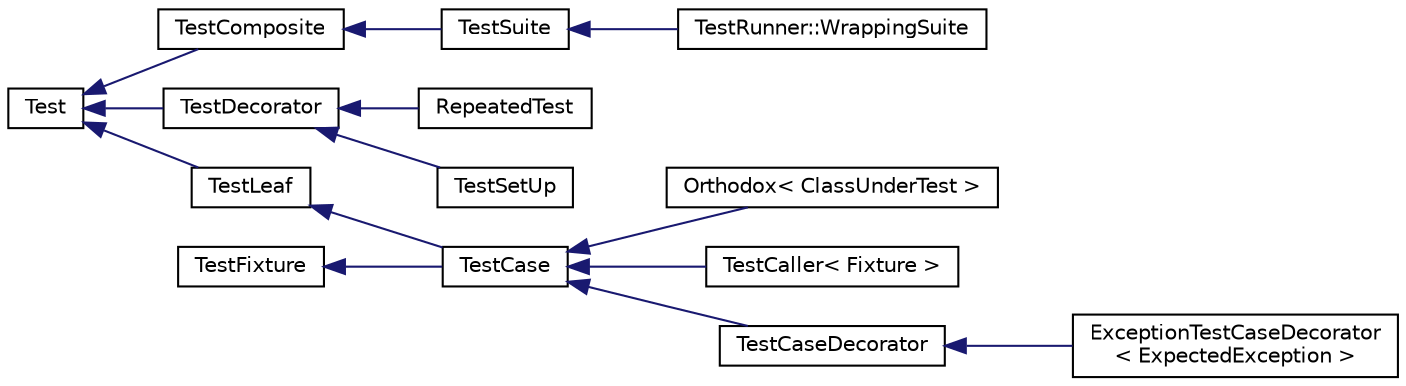 digraph "Graphical Class Hierarchy"
{
  edge [fontname="Helvetica",fontsize="10",labelfontname="Helvetica",labelfontsize="10"];
  node [fontname="Helvetica",fontsize="10",shape=record];
  rankdir="LR";
  Node1 [label="Test",height=0.2,width=0.4,color="black", fillcolor="white", style="filled",URL="$class_test.html",tooltip="Base class for all test objects.All test objects should be a subclass of Test. Some test objects..."];
  Node1 -> Node2 [dir="back",color="midnightblue",fontsize="10",style="solid",fontname="Helvetica"];
  Node2 [label="TestComposite",height=0.2,width=0.4,color="black", fillcolor="white", style="filled",URL="$class_test_composite.html",tooltip="A Composite of Tests. "];
  Node2 -> Node3 [dir="back",color="midnightblue",fontsize="10",style="solid",fontname="Helvetica"];
  Node3 [label="TestSuite",height=0.2,width=0.4,color="black", fillcolor="white", style="filled",URL="$class_test_suite.html",tooltip="A Composite of Tests.It runs a collection of test cases. Here is an example. "];
  Node3 -> Node4 [dir="back",color="midnightblue",fontsize="10",style="solid",fontname="Helvetica"];
  Node4 [label="TestRunner::WrappingSuite",height=0.2,width=0.4,color="black", fillcolor="white", style="filled",URL="$class_test_runner_1_1_wrapping_suite.html",tooltip="(INTERNAL) Mutating test suite. "];
  Node1 -> Node5 [dir="back",color="midnightblue",fontsize="10",style="solid",fontname="Helvetica"];
  Node5 [label="TestDecorator",height=0.2,width=0.4,color="black", fillcolor="white", style="filled",URL="$class_test_decorator.html",tooltip="Decorator for Tests. "];
  Node5 -> Node6 [dir="back",color="midnightblue",fontsize="10",style="solid",fontname="Helvetica"];
  Node6 [label="RepeatedTest",height=0.2,width=0.4,color="black", fillcolor="white", style="filled",URL="$class_repeated_test.html",tooltip="Decorator that runs a test repeatedly. "];
  Node5 -> Node7 [dir="back",color="midnightblue",fontsize="10",style="solid",fontname="Helvetica"];
  Node7 [label="TestSetUp",height=0.2,width=0.4,color="black", fillcolor="white", style="filled",URL="$class_test_set_up.html",tooltip="Decorates a test by providing a specific setUp() and tearDown(). "];
  Node1 -> Node8 [dir="back",color="midnightblue",fontsize="10",style="solid",fontname="Helvetica"];
  Node8 [label="TestLeaf",height=0.2,width=0.4,color="black", fillcolor="white", style="filled",URL="$class_test_leaf.html",tooltip="A single test object. "];
  Node8 -> Node9 [dir="back",color="midnightblue",fontsize="10",style="solid",fontname="Helvetica"];
  Node9 [label="TestCase",height=0.2,width=0.4,color="black", fillcolor="white", style="filled",URL="$class_test_case.html",tooltip="A single test object. "];
  Node9 -> Node10 [dir="back",color="midnightblue",fontsize="10",style="solid",fontname="Helvetica"];
  Node10 [label="Orthodox\< ClassUnderTest \>",height=0.2,width=0.4,color="black", fillcolor="white", style="filled",URL="$class_orthodox.html"];
  Node9 -> Node11 [dir="back",color="midnightblue",fontsize="10",style="solid",fontname="Helvetica"];
  Node11 [label="TestCaller\< Fixture \>",height=0.2,width=0.4,color="black", fillcolor="white", style="filled",URL="$class_test_caller.html",tooltip="Generate a test case from a fixture method.A test caller provides access to a test case method on a t..."];
  Node9 -> Node12 [dir="back",color="midnightblue",fontsize="10",style="solid",fontname="Helvetica"];
  Node12 [label="TestCaseDecorator",height=0.2,width=0.4,color="black", fillcolor="white", style="filled",URL="$class_test_case_decorator.html",tooltip="Decorator for Test cases. "];
  Node12 -> Node13 [dir="back",color="midnightblue",fontsize="10",style="solid",fontname="Helvetica"];
  Node13 [label="ExceptionTestCaseDecorator\l\< ExpectedException \>",height=0.2,width=0.4,color="black", fillcolor="white", style="filled",URL="$class_exception_test_case_decorator.html",tooltip="Expected exception test case decorator. "];
  Node14 [label="TestFixture",height=0.2,width=0.4,color="black", fillcolor="white", style="filled",URL="$class_test_fixture.html",tooltip="Wraps a test case with setUp and tearDown methods.A TestFixture is used to provide a common environme..."];
  Node14 -> Node9 [dir="back",color="midnightblue",fontsize="10",style="solid",fontname="Helvetica"];
}
